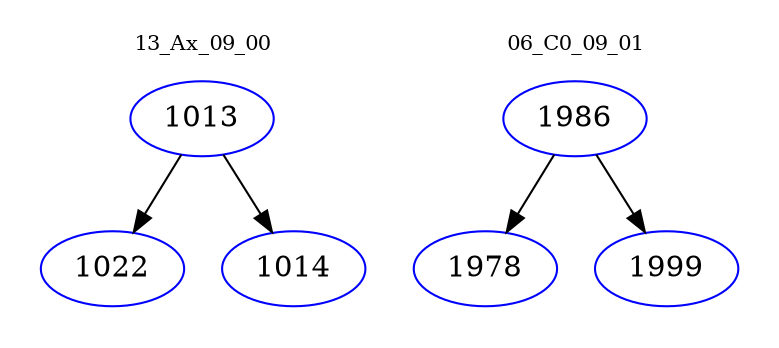 digraph{
subgraph cluster_0 {
color = white
label = "13_Ax_09_00";
fontsize=10;
T0_1013 [label="1013", color="blue"]
T0_1013 -> T0_1022 [color="black"]
T0_1022 [label="1022", color="blue"]
T0_1013 -> T0_1014 [color="black"]
T0_1014 [label="1014", color="blue"]
}
subgraph cluster_1 {
color = white
label = "06_C0_09_01";
fontsize=10;
T1_1986 [label="1986", color="blue"]
T1_1986 -> T1_1978 [color="black"]
T1_1978 [label="1978", color="blue"]
T1_1986 -> T1_1999 [color="black"]
T1_1999 [label="1999", color="blue"]
}
}
